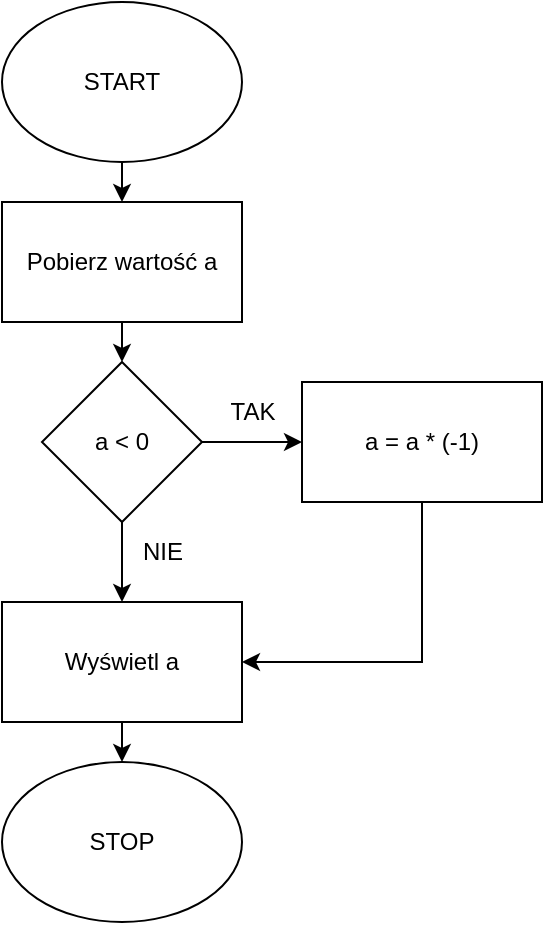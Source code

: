 <mxfile version="20.8.20" type="github">
  <diagram id="C5RBs43oDa-KdzZeNtuy" name="Page-1">
    <mxGraphModel dx="1434" dy="796" grid="1" gridSize="10" guides="1" tooltips="1" connect="1" arrows="1" fold="1" page="1" pageScale="1" pageWidth="827" pageHeight="1169" background="none" math="0" shadow="0">
      <root>
        <mxCell id="WIyWlLk6GJQsqaUBKTNV-0" />
        <mxCell id="WIyWlLk6GJQsqaUBKTNV-1" parent="WIyWlLk6GJQsqaUBKTNV-0" />
        <mxCell id="9IOt1-9wj0N7_gysFRMo-2" style="edgeStyle=orthogonalEdgeStyle;rounded=0;orthogonalLoop=1;jettySize=auto;html=1;exitX=0.5;exitY=1;exitDx=0;exitDy=0;entryX=0.5;entryY=0;entryDx=0;entryDy=0;" edge="1" parent="WIyWlLk6GJQsqaUBKTNV-1" source="9IOt1-9wj0N7_gysFRMo-0" target="9IOt1-9wj0N7_gysFRMo-1">
          <mxGeometry relative="1" as="geometry" />
        </mxCell>
        <mxCell id="9IOt1-9wj0N7_gysFRMo-0" value="START" style="ellipse;whiteSpace=wrap;html=1;" vertex="1" parent="WIyWlLk6GJQsqaUBKTNV-1">
          <mxGeometry x="360" y="40" width="120" height="80" as="geometry" />
        </mxCell>
        <mxCell id="9IOt1-9wj0N7_gysFRMo-5" style="edgeStyle=orthogonalEdgeStyle;rounded=0;orthogonalLoop=1;jettySize=auto;html=1;exitX=0.5;exitY=1;exitDx=0;exitDy=0;entryX=0.5;entryY=0;entryDx=0;entryDy=0;" edge="1" parent="WIyWlLk6GJQsqaUBKTNV-1" source="9IOt1-9wj0N7_gysFRMo-1" target="9IOt1-9wj0N7_gysFRMo-3">
          <mxGeometry relative="1" as="geometry" />
        </mxCell>
        <mxCell id="9IOt1-9wj0N7_gysFRMo-1" value="Pobierz wartość a" style="rounded=0;whiteSpace=wrap;html=1;" vertex="1" parent="WIyWlLk6GJQsqaUBKTNV-1">
          <mxGeometry x="360" y="140" width="120" height="60" as="geometry" />
        </mxCell>
        <mxCell id="9IOt1-9wj0N7_gysFRMo-16" style="edgeStyle=orthogonalEdgeStyle;rounded=0;orthogonalLoop=1;jettySize=auto;html=1;exitX=1;exitY=0.5;exitDx=0;exitDy=0;entryX=0;entryY=0.5;entryDx=0;entryDy=0;" edge="1" parent="WIyWlLk6GJQsqaUBKTNV-1" source="9IOt1-9wj0N7_gysFRMo-3" target="9IOt1-9wj0N7_gysFRMo-12">
          <mxGeometry relative="1" as="geometry" />
        </mxCell>
        <mxCell id="9IOt1-9wj0N7_gysFRMo-17" style="edgeStyle=orthogonalEdgeStyle;rounded=0;orthogonalLoop=1;jettySize=auto;html=1;exitX=0.5;exitY=1;exitDx=0;exitDy=0;entryX=0.5;entryY=0;entryDx=0;entryDy=0;" edge="1" parent="WIyWlLk6GJQsqaUBKTNV-1" source="9IOt1-9wj0N7_gysFRMo-3" target="9IOt1-9wj0N7_gysFRMo-13">
          <mxGeometry relative="1" as="geometry" />
        </mxCell>
        <mxCell id="9IOt1-9wj0N7_gysFRMo-3" value="a &amp;lt; 0" style="rhombus;whiteSpace=wrap;html=1;" vertex="1" parent="WIyWlLk6GJQsqaUBKTNV-1">
          <mxGeometry x="380" y="220" width="80" height="80" as="geometry" />
        </mxCell>
        <mxCell id="9IOt1-9wj0N7_gysFRMo-20" style="edgeStyle=orthogonalEdgeStyle;rounded=0;orthogonalLoop=1;jettySize=auto;html=1;exitX=0.5;exitY=1;exitDx=0;exitDy=0;entryX=1;entryY=0.5;entryDx=0;entryDy=0;" edge="1" parent="WIyWlLk6GJQsqaUBKTNV-1" source="9IOt1-9wj0N7_gysFRMo-12" target="9IOt1-9wj0N7_gysFRMo-13">
          <mxGeometry relative="1" as="geometry" />
        </mxCell>
        <mxCell id="9IOt1-9wj0N7_gysFRMo-12" value="a = a * (-1)" style="rounded=0;whiteSpace=wrap;html=1;" vertex="1" parent="WIyWlLk6GJQsqaUBKTNV-1">
          <mxGeometry x="510" y="230" width="120" height="60" as="geometry" />
        </mxCell>
        <mxCell id="9IOt1-9wj0N7_gysFRMo-21" style="edgeStyle=orthogonalEdgeStyle;rounded=0;orthogonalLoop=1;jettySize=auto;html=1;exitX=0.5;exitY=1;exitDx=0;exitDy=0;entryX=0.5;entryY=0;entryDx=0;entryDy=0;" edge="1" parent="WIyWlLk6GJQsqaUBKTNV-1" source="9IOt1-9wj0N7_gysFRMo-13" target="9IOt1-9wj0N7_gysFRMo-15">
          <mxGeometry relative="1" as="geometry" />
        </mxCell>
        <mxCell id="9IOt1-9wj0N7_gysFRMo-13" value="Wyświetl a" style="rounded=0;whiteSpace=wrap;html=1;" vertex="1" parent="WIyWlLk6GJQsqaUBKTNV-1">
          <mxGeometry x="360" y="340" width="120" height="60" as="geometry" />
        </mxCell>
        <mxCell id="9IOt1-9wj0N7_gysFRMo-15" value="STOP" style="ellipse;whiteSpace=wrap;html=1;" vertex="1" parent="WIyWlLk6GJQsqaUBKTNV-1">
          <mxGeometry x="360" y="420" width="120" height="80" as="geometry" />
        </mxCell>
        <mxCell id="9IOt1-9wj0N7_gysFRMo-18" value="TAK" style="text;html=1;align=center;verticalAlign=middle;resizable=0;points=[];autosize=1;strokeColor=none;fillColor=none;" vertex="1" parent="WIyWlLk6GJQsqaUBKTNV-1">
          <mxGeometry x="460" y="230" width="50" height="30" as="geometry" />
        </mxCell>
        <mxCell id="9IOt1-9wj0N7_gysFRMo-19" value="NIE" style="text;html=1;align=center;verticalAlign=middle;resizable=0;points=[];autosize=1;strokeColor=none;fillColor=none;" vertex="1" parent="WIyWlLk6GJQsqaUBKTNV-1">
          <mxGeometry x="420" y="300" width="40" height="30" as="geometry" />
        </mxCell>
      </root>
    </mxGraphModel>
  </diagram>
</mxfile>
